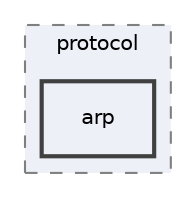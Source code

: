 digraph "/Users/jlu/zeek/src/packet_analysis/protocol/arp"
{
 // LATEX_PDF_SIZE
  edge [fontname="Helvetica",fontsize="10",labelfontname="Helvetica",labelfontsize="10"];
  node [fontname="Helvetica",fontsize="10",shape=record];
  compound=true
  subgraph clusterdir_d66370ba551cea76de8be34d28adc26c {
    graph [ bgcolor="#edf0f7", pencolor="grey50", style="filled,dashed,", label="protocol", fontname="Helvetica", fontsize="10", URL="dir_d66370ba551cea76de8be34d28adc26c.html"]
  dir_adb3682ccc86e9454c038d5a23a1c446 [shape=box, label="arp", style="filled,bold,", fillcolor="#edf0f7", color="grey25", URL="dir_adb3682ccc86e9454c038d5a23a1c446.html"];
  }
}
